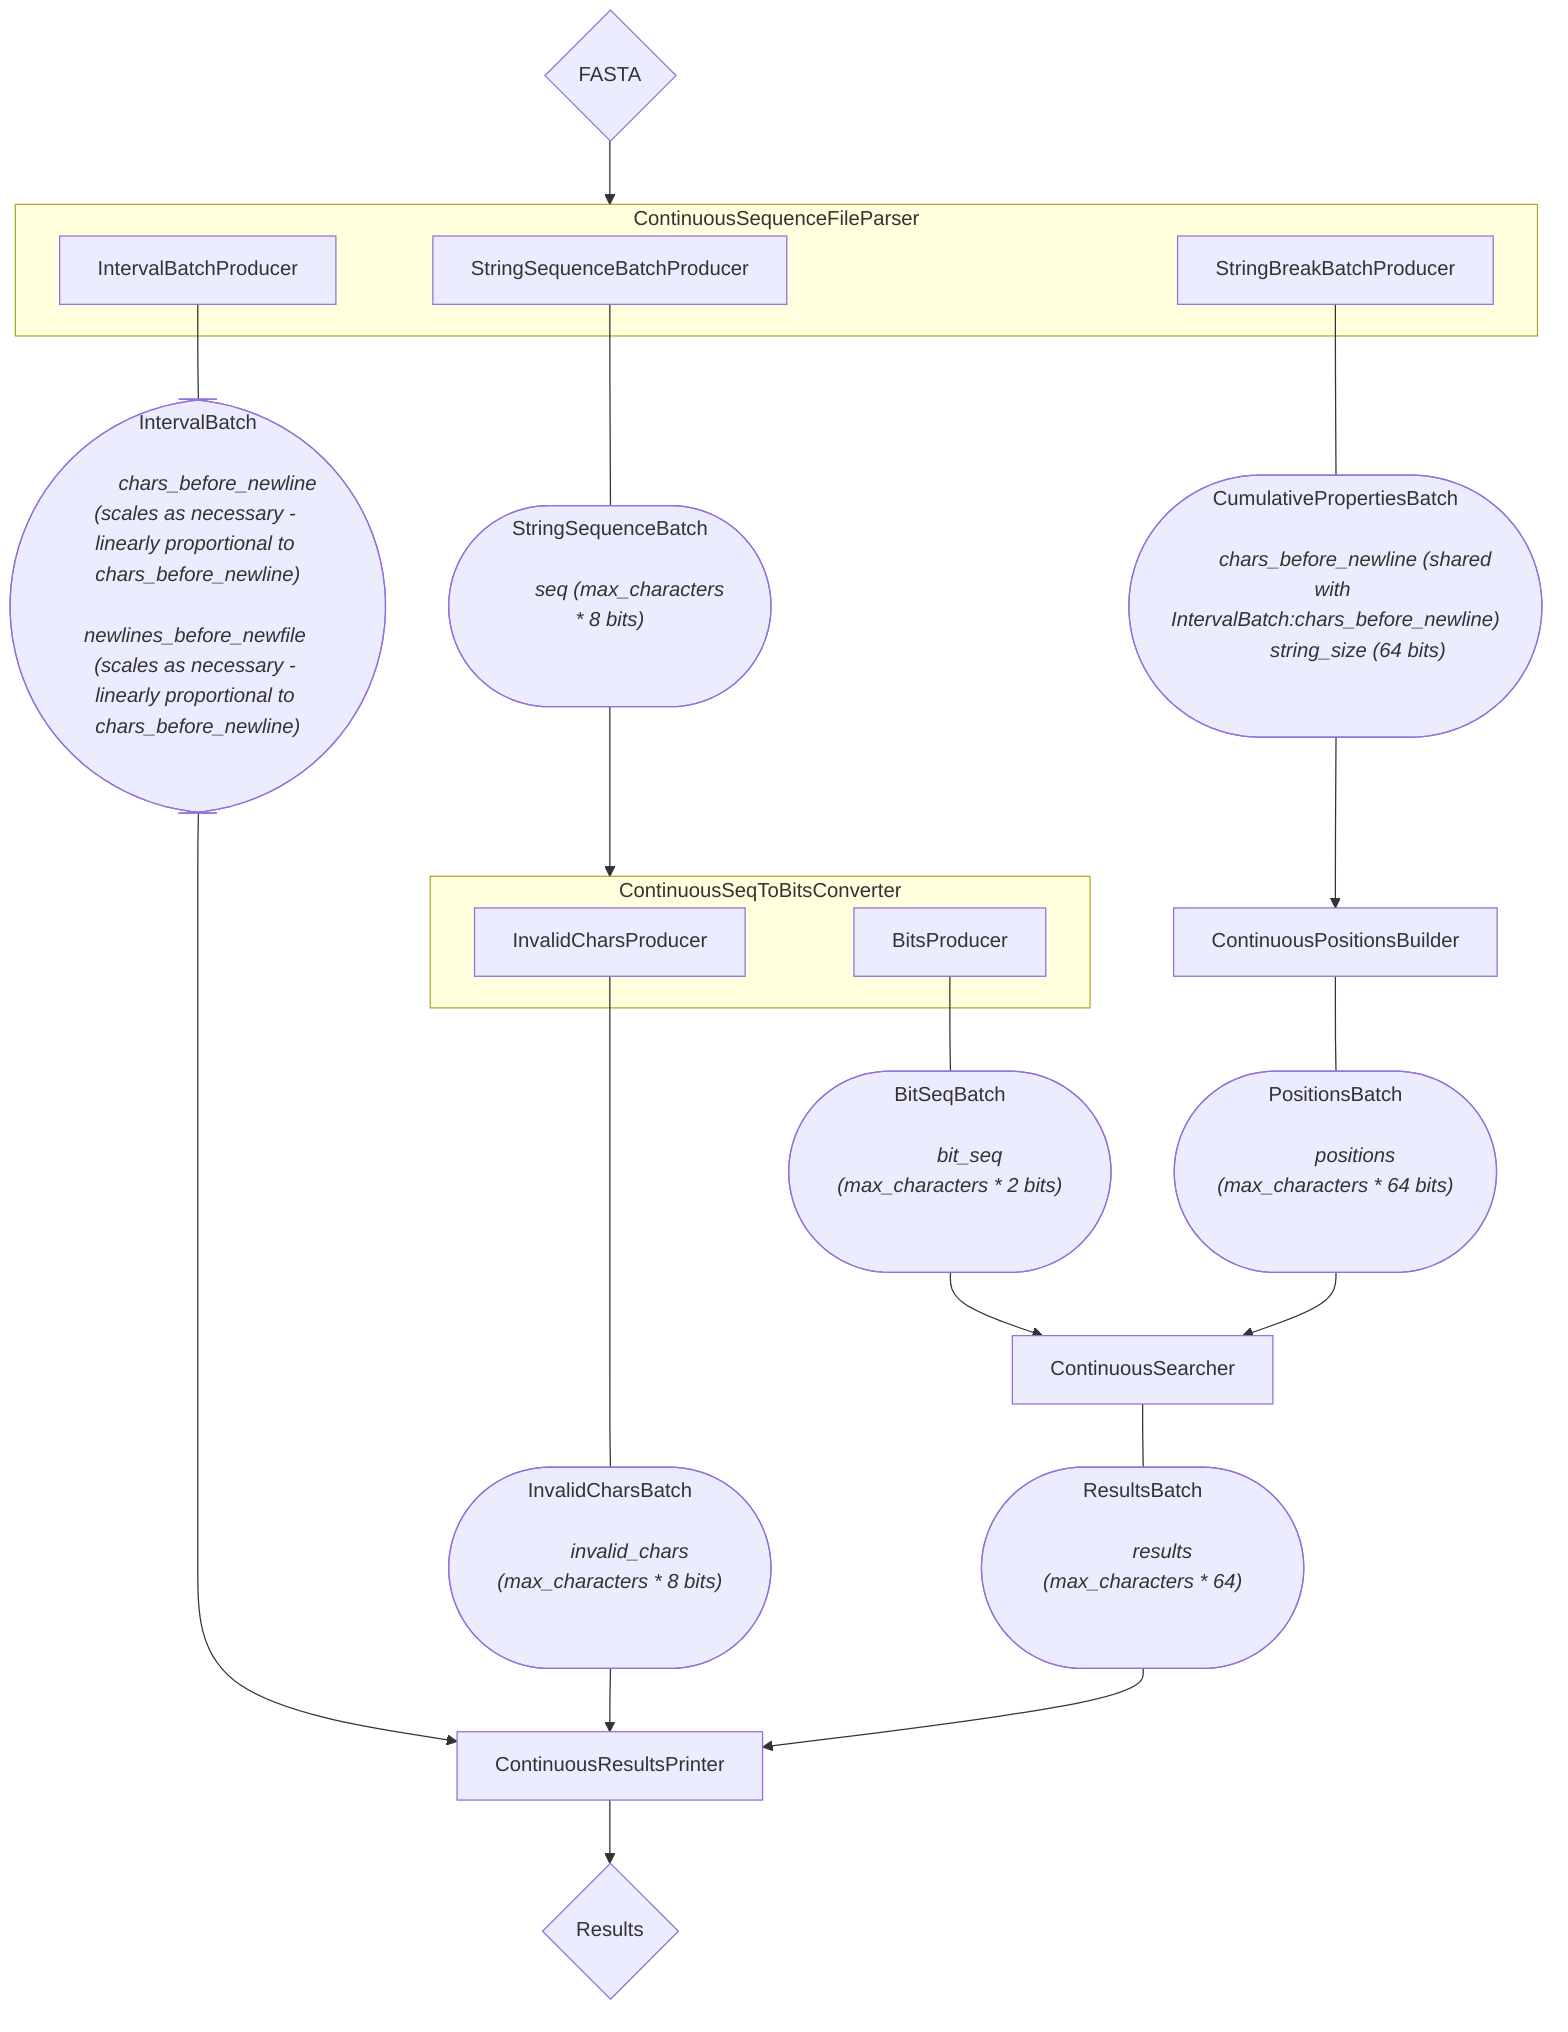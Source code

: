 flowchart TD
    StringSequenceBatch(["
    StringSequenceBatch
        <i>
        seq (max_characters * 8 bits)

        </i>
    "])
    InvalidCharsBatch(["
        InvalidCharsBatch
        <i>
        invalid_chars (max_characters * 8 bits)

        </i>
    "])
    PositionsBatch(["
        PositionsBatch
        <i>
        positions (max_characters * 64 bits)

        </i>
    "])
    IntervalBatch(["
        IntervalBatch
        <i>
        chars_before_newline (scales as necessary - linearly proportional to chars_before_newline)
        newlines_before_newfile (scales as necessary - linearly proportional to chars_before_newline)

        </i>
    "])
    ResultsBatch(["
        ResultsBatch
        <i>
        results (max_characters * 64)

        </i>
    "])
    StringBreakBatch(["
        CumulativePropertiesBatch
        <i>
        chars_before_newline (shared with IntervalBatch:chars_before_newline)
        string_size (64 bits)

        </i>
    "])
    BitSeqBatch(["
        BitSeqBatch
        <i>
        bit_seq (max_characters * 2 bits)

        </i>
    "])

    FASTA{FASTA}-->ContinuousSequenceFileParser
    subgraph ContinuousSequenceFileParser
        StringSequenceBatchProducer
        StringBreakBatchProducer
        IntervalBatchProducer
    end

    subgraph ContinuousSeqToBitsConverter
        InvalidCharsProducer
        BitsProducer
    end

    StringSequenceBatchProducer --- StringSequenceBatch
    StringBreakBatchProducer --- StringBreakBatch
    IntervalBatchProducer --- IntervalBatch
    InvalidCharsProducer --- InvalidCharsBatch
    BitsProducer --- BitSeqBatch
    ContinuousPositionsBuilder --- PositionsBatch
    ContinuousSearcher --- ResultsBatch

    StringSequenceBatch-->ContinuousSeqToBitsConverter
    StringBreakBatch-->ContinuousPositionsBuilder
    IntervalBatch --> ContinuousResultsPrinter
    InvalidCharsBatch --> ContinuousResultsPrinter
    BitSeqBatch --> ContinuousSearcher
    PositionsBatch --> ContinuousSearcher
    ResultsBatch --> ContinuousResultsPrinter

    ContinuousResultsPrinter--> ResultFiles{Results}